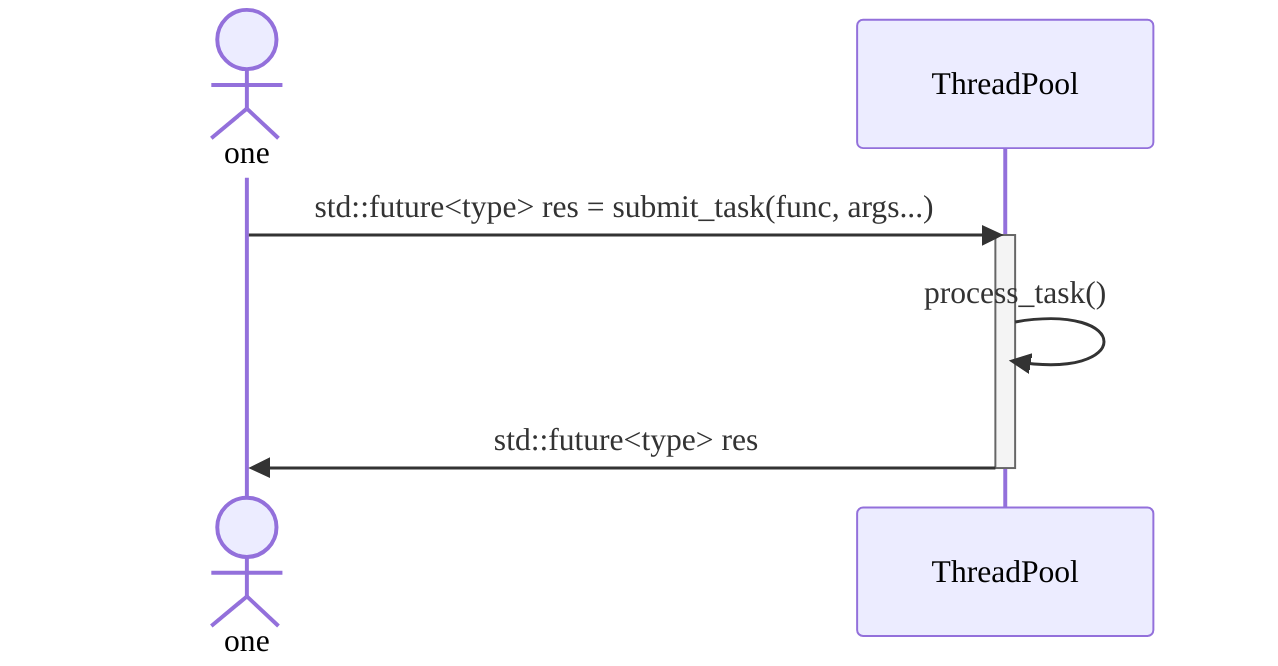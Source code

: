 %%{init: {
    "theme": "default",
    "themeVariables": {
        "fontFamily": "Times New Roman",
        "fontSize": "20px"
    }
}}%%

sequenceDiagram
    
    actor one
    participant ThreadPool

    one ->> ThreadPool: std::future<type> res = submit_task(func, args...)

    activate ThreadPool
    ThreadPool->>ThreadPool: process_task()
    ThreadPool ->> one: std::future<type> res
    deactivate ThreadPool